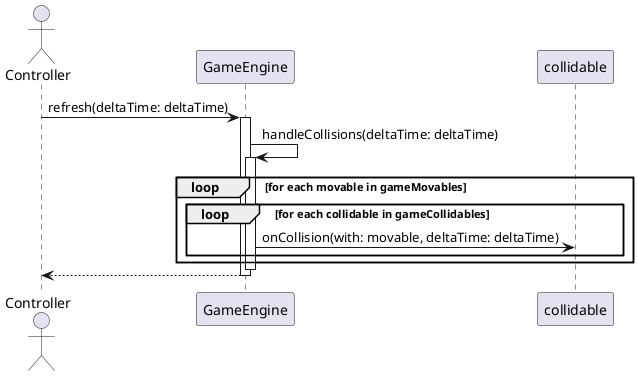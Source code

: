 @startuml
actor Controller

Controller -> GameEngine: refresh(deltaTime: deltaTime)
activate GameEngine

GameEngine -> GameEngine: handleCollisions(deltaTime: deltaTime)
activate GameEngine


loop for each movable in gameMovables
    loop for each collidable in gameCollidables
        GameEngine -> collidable: onCollision(with: movable, deltaTime: deltaTime)
    end
end

deactivate GameEngine

return
@enduml